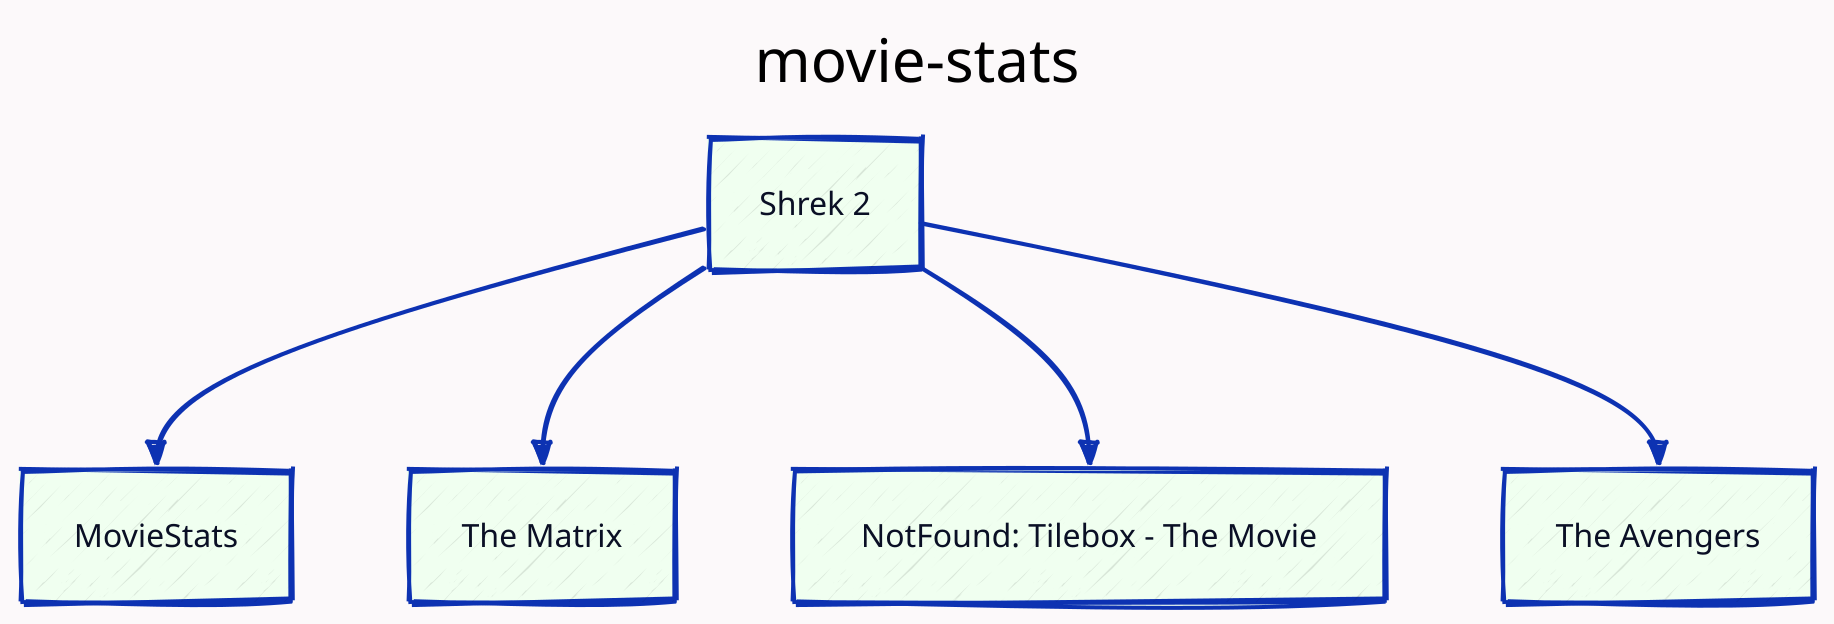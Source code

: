 vars: {
  d2-config: {
    layout-engine: dagre
    theme-id: 102
    sketch: true
    pad: 10
  }
}

style.fill: "#fcf9fa"
direction: down

title: {
  label: movie-stats
  near: top-center
  shape: text
  style.font-size: 30
  style.font-color: "black"
}
01916b1f-524b-7e2c-ef0e-ff006e44508c: {
  label: "MovieStats"
  style.fill: HoneyDew
}
01916b1f-4769-73e9-886e-ae0b1dd3ae3d -> 01916b1f-524b-7e2c-ef0e-ff006e44508c
01916b1f-524b-2e44-9bdf-b7d9c38d736c: {
  label: "The Matrix"
  style.fill: HoneyDew
}
01916b1f-4769-73e9-886e-ae0b1dd3ae3d -> 01916b1f-524b-2e44-9bdf-b7d9c38d736c
01916b1f-4769-73e9-886e-ae0b1dd3ae3d: {
  label: "Shrek 2"
  style.fill: HoneyDew
}
01916b1f-524b-8be2-ee23-e0a93a4c2a3a: {
  label: "NotFound: Tilebox - The Movie"
  style.fill: HoneyDew
}
01916b1f-4769-73e9-886e-ae0b1dd3ae3d -> 01916b1f-524b-8be2-ee23-e0a93a4c2a3a
01916b1f-524b-b87f-9ee3-6d4676efee9d: {
  label: "The Avengers"
  style.fill: HoneyDew
}
01916b1f-4769-73e9-886e-ae0b1dd3ae3d -> 01916b1f-524b-b87f-9ee3-6d4676efee9d
